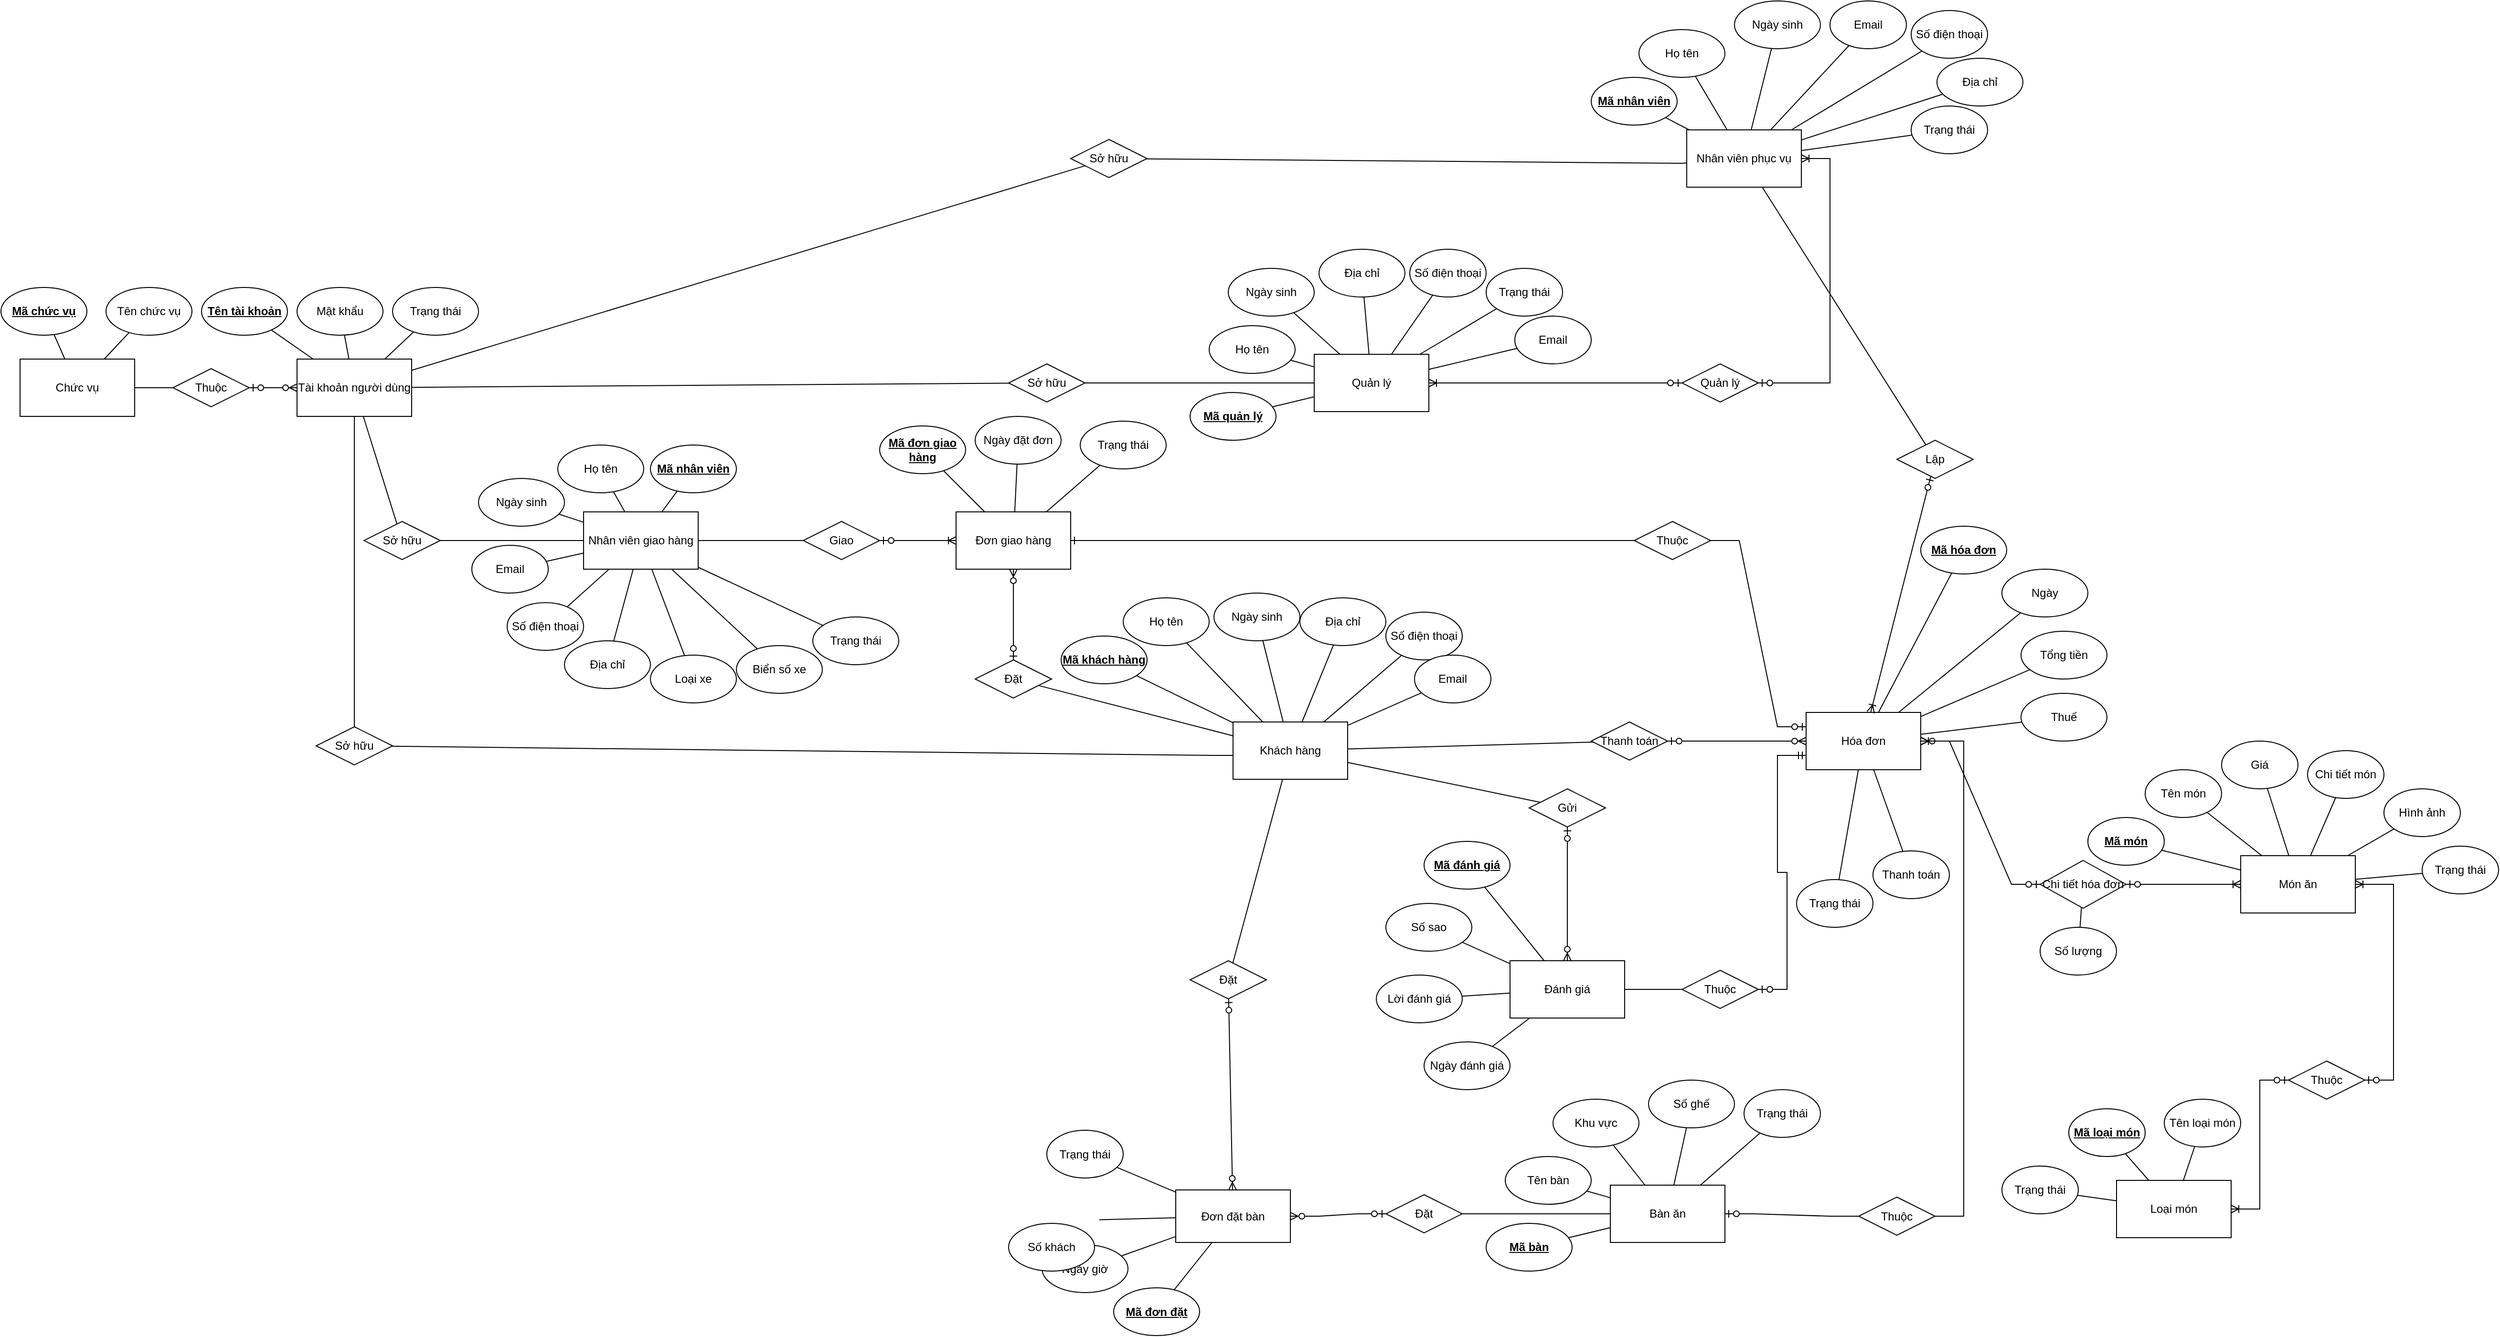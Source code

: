 <mxfile version="20.0.1" type="google"><diagram id="C5RBs43oDa-KdzZeNtuy" name="Page-1"><mxGraphModel grid="1" page="1" gridSize="10" guides="1" tooltips="1" connect="1" arrows="1" fold="1" pageScale="1" pageWidth="827" pageHeight="1169" math="0" shadow="0"><root><mxCell id="WIyWlLk6GJQsqaUBKTNV-0"/><mxCell id="WIyWlLk6GJQsqaUBKTNV-1" parent="WIyWlLk6GJQsqaUBKTNV-0"/><mxCell id="6pgdkNTc4UkC45yAzgtg-2" value="Quản lý" style="rounded=0;whiteSpace=wrap;html=1;" vertex="1" parent="WIyWlLk6GJQsqaUBKTNV-1"><mxGeometry x="-25" y="230" width="120" height="60" as="geometry"/></mxCell><mxCell id="1Km-9uLmSg9Wyg02d3dV-15" value="Email" style="ellipse;whiteSpace=wrap;html=1;" vertex="1" parent="WIyWlLk6GJQsqaUBKTNV-1"><mxGeometry x="185" y="190" width="80" height="50" as="geometry"/></mxCell><mxCell id="1Km-9uLmSg9Wyg02d3dV-16" value="Số điện thoại" style="ellipse;whiteSpace=wrap;html=1;" vertex="1" parent="WIyWlLk6GJQsqaUBKTNV-1"><mxGeometry x="75" y="120" width="80" height="50" as="geometry"/></mxCell><mxCell id="1Km-9uLmSg9Wyg02d3dV-17" value="Địa chỉ" style="ellipse;whiteSpace=wrap;html=1;" vertex="1" parent="WIyWlLk6GJQsqaUBKTNV-1"><mxGeometry x="-20" y="120" width="90" height="50" as="geometry"/></mxCell><mxCell id="1Km-9uLmSg9Wyg02d3dV-18" value="Ngày sinh" style="ellipse;whiteSpace=wrap;html=1;" vertex="1" parent="WIyWlLk6GJQsqaUBKTNV-1"><mxGeometry x="-115" y="140" width="90" height="50" as="geometry"/></mxCell><mxCell id="1Km-9uLmSg9Wyg02d3dV-19" value="Họ tên" style="ellipse;whiteSpace=wrap;html=1;" vertex="1" parent="WIyWlLk6GJQsqaUBKTNV-1"><mxGeometry x="-135" y="200" width="90" height="50" as="geometry"/></mxCell><mxCell id="1Km-9uLmSg9Wyg02d3dV-20" value="Mã quản lý" style="ellipse;whiteSpace=wrap;html=1;fontStyle=5" vertex="1" parent="WIyWlLk6GJQsqaUBKTNV-1"><mxGeometry x="-155" y="270" width="90" height="50" as="geometry"/></mxCell><mxCell id="dBp2D2aHKW2Uq3EtZeQf-0" value="" style="endArrow=none;html=1;rounded=0;" edge="1" parent="WIyWlLk6GJQsqaUBKTNV-1" source="1Km-9uLmSg9Wyg02d3dV-20" target="6pgdkNTc4UkC45yAzgtg-2"><mxGeometry width="50" height="50" relative="1" as="geometry"><mxPoint x="45" y="260" as="sourcePoint"/><mxPoint x="95" y="210" as="targetPoint"/></mxGeometry></mxCell><mxCell id="dBp2D2aHKW2Uq3EtZeQf-1" value="" style="endArrow=none;html=1;rounded=0;" edge="1" parent="WIyWlLk6GJQsqaUBKTNV-1" source="1Km-9uLmSg9Wyg02d3dV-19" target="6pgdkNTc4UkC45yAzgtg-2"><mxGeometry width="50" height="50" relative="1" as="geometry"><mxPoint x="-56.856" y="252.106" as="sourcePoint"/><mxPoint x="-15" y="259.655" as="targetPoint"/></mxGeometry></mxCell><mxCell id="dBp2D2aHKW2Uq3EtZeQf-2" value="" style="endArrow=none;html=1;rounded=0;" edge="1" parent="WIyWlLk6GJQsqaUBKTNV-1" source="1Km-9uLmSg9Wyg02d3dV-18" target="6pgdkNTc4UkC45yAzgtg-2"><mxGeometry width="50" height="50" relative="1" as="geometry"><mxPoint x="-46.856" y="262.106" as="sourcePoint"/><mxPoint x="-5" y="269.655" as="targetPoint"/></mxGeometry></mxCell><mxCell id="dBp2D2aHKW2Uq3EtZeQf-3" value="" style="endArrow=none;html=1;rounded=0;" edge="1" parent="WIyWlLk6GJQsqaUBKTNV-1" source="1Km-9uLmSg9Wyg02d3dV-17" target="6pgdkNTc4UkC45yAzgtg-2"><mxGeometry width="50" height="50" relative="1" as="geometry"><mxPoint x="-36.856" y="272.106" as="sourcePoint"/><mxPoint x="5" y="279.655" as="targetPoint"/></mxGeometry></mxCell><mxCell id="dBp2D2aHKW2Uq3EtZeQf-4" value="" style="endArrow=none;html=1;rounded=0;" edge="1" parent="WIyWlLk6GJQsqaUBKTNV-1" source="1Km-9uLmSg9Wyg02d3dV-16" target="6pgdkNTc4UkC45yAzgtg-2"><mxGeometry width="50" height="50" relative="1" as="geometry"><mxPoint x="-26.856" y="282.106" as="sourcePoint"/><mxPoint x="15" y="289.655" as="targetPoint"/></mxGeometry></mxCell><mxCell id="dBp2D2aHKW2Uq3EtZeQf-5" value="" style="endArrow=none;html=1;rounded=0;" edge="1" parent="WIyWlLk6GJQsqaUBKTNV-1" source="1Km-9uLmSg9Wyg02d3dV-15" target="6pgdkNTc4UkC45yAzgtg-2"><mxGeometry width="50" height="50" relative="1" as="geometry"><mxPoint x="-16.856" y="292.106" as="sourcePoint"/><mxPoint x="25" y="299.655" as="targetPoint"/></mxGeometry></mxCell><mxCell id="1Km-9uLmSg9Wyg02d3dV-43" value="Nhân viên phục vụ" style="rounded=0;whiteSpace=wrap;html=1;" vertex="1" parent="WIyWlLk6GJQsqaUBKTNV-1"><mxGeometry x="365" y="-5" width="120" height="60" as="geometry"/></mxCell><mxCell id="1Km-9uLmSg9Wyg02d3dV-44" value="Email" style="ellipse;whiteSpace=wrap;html=1;" vertex="1" parent="WIyWlLk6GJQsqaUBKTNV-1"><mxGeometry x="515" y="-140" width="80" height="50" as="geometry"/></mxCell><mxCell id="1Km-9uLmSg9Wyg02d3dV-45" value="Số điện thoại" style="ellipse;whiteSpace=wrap;html=1;" vertex="1" parent="WIyWlLk6GJQsqaUBKTNV-1"><mxGeometry x="600" y="-130" width="80" height="50" as="geometry"/></mxCell><mxCell id="1Km-9uLmSg9Wyg02d3dV-46" value="Địa chỉ" style="ellipse;whiteSpace=wrap;html=1;" vertex="1" parent="WIyWlLk6GJQsqaUBKTNV-1"><mxGeometry x="627" y="-80" width="90" height="50" as="geometry"/></mxCell><mxCell id="1Km-9uLmSg9Wyg02d3dV-47" value="Ngày sinh" style="ellipse;whiteSpace=wrap;html=1;" vertex="1" parent="WIyWlLk6GJQsqaUBKTNV-1"><mxGeometry x="415" y="-140" width="90" height="50" as="geometry"/></mxCell><mxCell id="1Km-9uLmSg9Wyg02d3dV-48" value="Họ tên" style="ellipse;whiteSpace=wrap;html=1;" vertex="1" parent="WIyWlLk6GJQsqaUBKTNV-1"><mxGeometry x="315" y="-110" width="90" height="50" as="geometry"/></mxCell><mxCell id="1Km-9uLmSg9Wyg02d3dV-49" value="Mã nhân viên" style="ellipse;whiteSpace=wrap;html=1;fontStyle=5" vertex="1" parent="WIyWlLk6GJQsqaUBKTNV-1"><mxGeometry x="265" y="-60" width="90" height="50" as="geometry"/></mxCell><mxCell id="1Km-9uLmSg9Wyg02d3dV-50" value="" style="endArrow=none;html=1;rounded=0;" edge="1" parent="WIyWlLk6GJQsqaUBKTNV-1" source="1Km-9uLmSg9Wyg02d3dV-49" target="1Km-9uLmSg9Wyg02d3dV-43"><mxGeometry width="50" height="50" relative="1" as="geometry"><mxPoint x="-5" y="270" as="sourcePoint"/><mxPoint x="45" y="220" as="targetPoint"/></mxGeometry></mxCell><mxCell id="1Km-9uLmSg9Wyg02d3dV-51" value="" style="endArrow=none;html=1;rounded=0;" edge="1" parent="WIyWlLk6GJQsqaUBKTNV-1" source="1Km-9uLmSg9Wyg02d3dV-48" target="1Km-9uLmSg9Wyg02d3dV-43"><mxGeometry width="50" height="50" relative="1" as="geometry"><mxPoint x="-106.856" y="262.106" as="sourcePoint"/><mxPoint x="-65" y="269.655" as="targetPoint"/></mxGeometry></mxCell><mxCell id="1Km-9uLmSg9Wyg02d3dV-52" value="" style="endArrow=none;html=1;rounded=0;" edge="1" parent="WIyWlLk6GJQsqaUBKTNV-1" source="1Km-9uLmSg9Wyg02d3dV-47" target="1Km-9uLmSg9Wyg02d3dV-43"><mxGeometry width="50" height="50" relative="1" as="geometry"><mxPoint x="-96.856" y="272.106" as="sourcePoint"/><mxPoint x="-55" y="279.655" as="targetPoint"/></mxGeometry></mxCell><mxCell id="1Km-9uLmSg9Wyg02d3dV-53" value="" style="endArrow=none;html=1;rounded=0;" edge="1" parent="WIyWlLk6GJQsqaUBKTNV-1" source="1Km-9uLmSg9Wyg02d3dV-46" target="1Km-9uLmSg9Wyg02d3dV-43"><mxGeometry width="50" height="50" relative="1" as="geometry"><mxPoint x="-86.856" y="282.106" as="sourcePoint"/><mxPoint x="-45" y="289.655" as="targetPoint"/></mxGeometry></mxCell><mxCell id="1Km-9uLmSg9Wyg02d3dV-54" value="" style="endArrow=none;html=1;rounded=0;" edge="1" parent="WIyWlLk6GJQsqaUBKTNV-1" source="1Km-9uLmSg9Wyg02d3dV-45" target="1Km-9uLmSg9Wyg02d3dV-43"><mxGeometry width="50" height="50" relative="1" as="geometry"><mxPoint x="-76.856" y="292.106" as="sourcePoint"/><mxPoint x="-35" y="299.655" as="targetPoint"/></mxGeometry></mxCell><mxCell id="1Km-9uLmSg9Wyg02d3dV-55" value="" style="endArrow=none;html=1;rounded=0;" edge="1" parent="WIyWlLk6GJQsqaUBKTNV-1" source="1Km-9uLmSg9Wyg02d3dV-44" target="1Km-9uLmSg9Wyg02d3dV-43"><mxGeometry width="50" height="50" relative="1" as="geometry"><mxPoint x="-66.856" y="302.106" as="sourcePoint"/><mxPoint x="-25" y="309.655" as="targetPoint"/></mxGeometry></mxCell><mxCell id="1Km-9uLmSg9Wyg02d3dV-56" value="Loại món" style="rounded=0;whiteSpace=wrap;html=1;" vertex="1" parent="WIyWlLk6GJQsqaUBKTNV-1"><mxGeometry x="815" y="1095" width="120" height="60" as="geometry"/></mxCell><mxCell id="dBp2D2aHKW2Uq3EtZeQf-7" value="Mã loại món" style="ellipse;whiteSpace=wrap;html=1;fontStyle=5" vertex="1" parent="WIyWlLk6GJQsqaUBKTNV-1"><mxGeometry x="765" y="1020" width="80" height="50" as="geometry"/></mxCell><mxCell id="1Km-9uLmSg9Wyg02d3dV-58" value="Tên loại món" style="ellipse;whiteSpace=wrap;html=1;" vertex="1" parent="WIyWlLk6GJQsqaUBKTNV-1"><mxGeometry x="865" y="1010" width="80" height="50" as="geometry"/></mxCell><mxCell id="1Km-9uLmSg9Wyg02d3dV-59" value="" style="endArrow=none;html=1;rounded=0;" edge="1" parent="WIyWlLk6GJQsqaUBKTNV-1" source="1Km-9uLmSg9Wyg02d3dV-56" target="dBp2D2aHKW2Uq3EtZeQf-7"><mxGeometry width="50" height="50" relative="1" as="geometry"><mxPoint x="1015" y="855" as="sourcePoint"/><mxPoint x="1065" y="805" as="targetPoint"/></mxGeometry></mxCell><mxCell id="1Km-9uLmSg9Wyg02d3dV-60" value="" style="endArrow=none;html=1;rounded=0;" edge="1" parent="WIyWlLk6GJQsqaUBKTNV-1" source="1Km-9uLmSg9Wyg02d3dV-56" target="1Km-9uLmSg9Wyg02d3dV-58"><mxGeometry width="50" height="50" relative="1" as="geometry"><mxPoint x="1085" y="855" as="sourcePoint"/><mxPoint x="1135" y="805" as="targetPoint"/></mxGeometry></mxCell><mxCell id="1Km-9uLmSg9Wyg02d3dV-61" value="Món ăn" style="rounded=0;whiteSpace=wrap;html=1;" vertex="1" parent="WIyWlLk6GJQsqaUBKTNV-1"><mxGeometry x="945" y="755" width="120" height="60" as="geometry"/></mxCell><mxCell id="dBp2D2aHKW2Uq3EtZeQf-8" value="Quản lý" style="rhombus;whiteSpace=wrap;html=1;" vertex="1" parent="WIyWlLk6GJQsqaUBKTNV-1"><mxGeometry x="360" y="240" width="80" height="40" as="geometry"/></mxCell><mxCell id="1Km-9uLmSg9Wyg02d3dV-62" value="Mã món" style="ellipse;whiteSpace=wrap;html=1;fontStyle=5" vertex="1" parent="WIyWlLk6GJQsqaUBKTNV-1"><mxGeometry x="785" y="715" width="80" height="50" as="geometry"/></mxCell><mxCell id="1Km-9uLmSg9Wyg02d3dV-63" value="Tên món" style="ellipse;whiteSpace=wrap;html=1;" vertex="1" parent="WIyWlLk6GJQsqaUBKTNV-1"><mxGeometry x="845" y="665" width="80" height="50" as="geometry"/></mxCell><mxCell id="1Km-9uLmSg9Wyg02d3dV-65" value="Giá" style="ellipse;whiteSpace=wrap;html=1;" vertex="1" parent="WIyWlLk6GJQsqaUBKTNV-1"><mxGeometry x="925" y="635" width="80" height="50" as="geometry"/></mxCell><mxCell id="1Km-9uLmSg9Wyg02d3dV-66" value="Chi tiết món&lt;span style=&quot;color: rgba(0, 0, 0, 0); font-family: monospace; font-size: 0px; text-align: start;&quot;&gt;%3CmxGraphModel%3E%3Croot%3E%3CmxCell%20id%3D%220%22%2F%3E%3CmxCell%20id%3D%221%22%20parent%3D%220%22%2F%3E%3CmxCell%20id%3D%222%22%20value%3D%22Gi%C3%A1%22%20style%3D%22ellipse%3BwhiteSpace%3Dwrap%3Bhtml%3D1%3B%22%20vertex%3D%221%22%20parent%3D%221%22%3E%3CmxGeometry%20x%3D%22510%22%20y%3D%22440%22%20width%3D%2280%22%20height%3D%2250%22%20as%3D%22geometry%22%2F%3E%3C%2FmxCell%3E%3C%2Froot%3E%3C%2FmxGraphModel%3E&lt;/span&gt;" style="ellipse;whiteSpace=wrap;html=1;" vertex="1" parent="WIyWlLk6GJQsqaUBKTNV-1"><mxGeometry x="1015" y="645" width="80" height="50" as="geometry"/></mxCell><mxCell id="1Km-9uLmSg9Wyg02d3dV-67" value="Hình ảnh" style="ellipse;whiteSpace=wrap;html=1;" vertex="1" parent="WIyWlLk6GJQsqaUBKTNV-1"><mxGeometry x="1095" y="685" width="80" height="50" as="geometry"/></mxCell><mxCell id="1Km-9uLmSg9Wyg02d3dV-68" value="" style="endArrow=none;html=1;rounded=0;" edge="1" parent="WIyWlLk6GJQsqaUBKTNV-1" source="1Km-9uLmSg9Wyg02d3dV-62" target="1Km-9uLmSg9Wyg02d3dV-61"><mxGeometry width="50" height="50" relative="1" as="geometry"><mxPoint x="875" y="715" as="sourcePoint"/><mxPoint x="925" y="665" as="targetPoint"/></mxGeometry></mxCell><mxCell id="1Km-9uLmSg9Wyg02d3dV-69" value="" style="endArrow=none;html=1;rounded=0;" edge="1" parent="WIyWlLk6GJQsqaUBKTNV-1" source="1Km-9uLmSg9Wyg02d3dV-63" target="1Km-9uLmSg9Wyg02d3dV-61"><mxGeometry width="50" height="50" relative="1" as="geometry"><mxPoint x="875" y="715" as="sourcePoint"/><mxPoint x="925" y="665" as="targetPoint"/></mxGeometry></mxCell><mxCell id="1Km-9uLmSg9Wyg02d3dV-70" value="" style="endArrow=none;html=1;rounded=0;" edge="1" parent="WIyWlLk6GJQsqaUBKTNV-1" source="1Km-9uLmSg9Wyg02d3dV-61" target="1Km-9uLmSg9Wyg02d3dV-65"><mxGeometry width="50" height="50" relative="1" as="geometry"><mxPoint x="875" y="715" as="sourcePoint"/><mxPoint x="925" y="665" as="targetPoint"/></mxGeometry></mxCell><mxCell id="1Km-9uLmSg9Wyg02d3dV-71" value="" style="endArrow=none;html=1;rounded=0;" edge="1" parent="WIyWlLk6GJQsqaUBKTNV-1" source="1Km-9uLmSg9Wyg02d3dV-61" target="1Km-9uLmSg9Wyg02d3dV-66"><mxGeometry width="50" height="50" relative="1" as="geometry"><mxPoint x="875" y="715" as="sourcePoint"/><mxPoint x="925" y="665" as="targetPoint"/></mxGeometry></mxCell><mxCell id="1Km-9uLmSg9Wyg02d3dV-72" value="" style="endArrow=none;html=1;rounded=0;" edge="1" parent="WIyWlLk6GJQsqaUBKTNV-1" source="1Km-9uLmSg9Wyg02d3dV-61" target="1Km-9uLmSg9Wyg02d3dV-67"><mxGeometry width="50" height="50" relative="1" as="geometry"><mxPoint x="875" y="715" as="sourcePoint"/><mxPoint x="925" y="665" as="targetPoint"/></mxGeometry></mxCell><mxCell id="dBp2D2aHKW2Uq3EtZeQf-13" value="" style="edgeStyle=entityRelationEdgeStyle;fontSize=12;html=1;endArrow=ERoneToMany;startArrow=ERzeroToOne;rounded=0;" edge="1" parent="WIyWlLk6GJQsqaUBKTNV-1" source="dBp2D2aHKW2Uq3EtZeQf-8" target="6pgdkNTc4UkC45yAzgtg-2"><mxGeometry width="100" height="100" relative="1" as="geometry"><mxPoint x="235" y="260" as="sourcePoint"/><mxPoint x="135" y="350" as="targetPoint"/></mxGeometry></mxCell><mxCell id="dBp2D2aHKW2Uq3EtZeQf-14" value="" style="edgeStyle=entityRelationEdgeStyle;fontSize=12;html=1;endArrow=ERoneToMany;startArrow=ERzeroToOne;rounded=0;" edge="1" parent="WIyWlLk6GJQsqaUBKTNV-1" source="dBp2D2aHKW2Uq3EtZeQf-8" target="1Km-9uLmSg9Wyg02d3dV-43"><mxGeometry width="100" height="100" relative="1" as="geometry"><mxPoint x="370" y="270" as="sourcePoint"/><mxPoint x="230" y="270" as="targetPoint"/></mxGeometry></mxCell><mxCell id="dBp2D2aHKW2Uq3EtZeQf-15" value="Thuộc" style="shape=rhombus;perimeter=rhombusPerimeter;whiteSpace=wrap;html=1;align=center;" vertex="1" parent="WIyWlLk6GJQsqaUBKTNV-1"><mxGeometry x="995" y="970" width="80" height="40" as="geometry"/></mxCell><mxCell id="1Km-9uLmSg9Wyg02d3dV-78" value="Khách hàng" style="rounded=0;whiteSpace=wrap;html=1;" vertex="1" parent="WIyWlLk6GJQsqaUBKTNV-1"><mxGeometry x="-110" y="615" width="120" height="60" as="geometry"/></mxCell><mxCell id="1Km-9uLmSg9Wyg02d3dV-79" value="Mã khách hàng" style="ellipse;whiteSpace=wrap;html=1;fontStyle=5" vertex="1" parent="WIyWlLk6GJQsqaUBKTNV-1"><mxGeometry x="-290" y="525" width="90" height="50" as="geometry"/></mxCell><mxCell id="1Km-9uLmSg9Wyg02d3dV-80" value="" style="endArrow=none;html=1;rounded=0;" edge="1" parent="WIyWlLk6GJQsqaUBKTNV-1" source="1Km-9uLmSg9Wyg02d3dV-79" target="1Km-9uLmSg9Wyg02d3dV-78"><mxGeometry width="50" height="50" relative="1" as="geometry"><mxPoint x="-40" y="645" as="sourcePoint"/><mxPoint x="10" y="595" as="targetPoint"/></mxGeometry></mxCell><mxCell id="1Km-9uLmSg9Wyg02d3dV-81" value="Họ tên" style="ellipse;whiteSpace=wrap;html=1;" vertex="1" parent="WIyWlLk6GJQsqaUBKTNV-1"><mxGeometry x="-225" y="485" width="90" height="50" as="geometry"/></mxCell><mxCell id="1Km-9uLmSg9Wyg02d3dV-82" value="" style="endArrow=none;html=1;rounded=0;" edge="1" parent="WIyWlLk6GJQsqaUBKTNV-1" source="1Km-9uLmSg9Wyg02d3dV-81" target="1Km-9uLmSg9Wyg02d3dV-78"><mxGeometry width="50" height="50" relative="1" as="geometry"><mxPoint x="-141.856" y="637.106" as="sourcePoint"/><mxPoint x="-100" y="644.655" as="targetPoint"/></mxGeometry></mxCell><mxCell id="1Km-9uLmSg9Wyg02d3dV-83" value="" style="endArrow=none;html=1;rounded=0;" edge="1" parent="WIyWlLk6GJQsqaUBKTNV-1" source="1Km-9uLmSg9Wyg02d3dV-84" target="1Km-9uLmSg9Wyg02d3dV-78"><mxGeometry width="50" height="50" relative="1" as="geometry"><mxPoint x="-131.856" y="647.106" as="sourcePoint"/><mxPoint x="-90" y="654.655" as="targetPoint"/></mxGeometry></mxCell><mxCell id="1Km-9uLmSg9Wyg02d3dV-84" value="Ngày sinh" style="ellipse;whiteSpace=wrap;html=1;" vertex="1" parent="WIyWlLk6GJQsqaUBKTNV-1"><mxGeometry x="-130" y="480" width="90" height="50" as="geometry"/></mxCell><mxCell id="1Km-9uLmSg9Wyg02d3dV-85" value="Địa chỉ" style="ellipse;whiteSpace=wrap;html=1;" vertex="1" parent="WIyWlLk6GJQsqaUBKTNV-1"><mxGeometry x="-40" y="485" width="90" height="50" as="geometry"/></mxCell><mxCell id="1Km-9uLmSg9Wyg02d3dV-86" value="" style="endArrow=none;html=1;rounded=0;" edge="1" parent="WIyWlLk6GJQsqaUBKTNV-1" source="1Km-9uLmSg9Wyg02d3dV-85" target="1Km-9uLmSg9Wyg02d3dV-78"><mxGeometry width="50" height="50" relative="1" as="geometry"><mxPoint x="-121.856" y="657.106" as="sourcePoint"/><mxPoint x="-80" y="664.655" as="targetPoint"/></mxGeometry></mxCell><mxCell id="1Km-9uLmSg9Wyg02d3dV-87" value="Số điện thoại" style="ellipse;whiteSpace=wrap;html=1;" vertex="1" parent="WIyWlLk6GJQsqaUBKTNV-1"><mxGeometry x="50" y="500" width="80" height="50" as="geometry"/></mxCell><mxCell id="1Km-9uLmSg9Wyg02d3dV-88" value="" style="endArrow=none;html=1;rounded=0;" edge="1" parent="WIyWlLk6GJQsqaUBKTNV-1" source="1Km-9uLmSg9Wyg02d3dV-87" target="1Km-9uLmSg9Wyg02d3dV-78"><mxGeometry width="50" height="50" relative="1" as="geometry"><mxPoint x="-111.856" y="667.106" as="sourcePoint"/><mxPoint x="-70" y="674.655" as="targetPoint"/></mxGeometry></mxCell><mxCell id="1Km-9uLmSg9Wyg02d3dV-89" value="Email" style="ellipse;whiteSpace=wrap;html=1;" vertex="1" parent="WIyWlLk6GJQsqaUBKTNV-1"><mxGeometry x="80" y="545" width="80" height="50" as="geometry"/></mxCell><mxCell id="1Km-9uLmSg9Wyg02d3dV-90" value="" style="endArrow=none;html=1;rounded=0;" edge="1" parent="WIyWlLk6GJQsqaUBKTNV-1" source="1Km-9uLmSg9Wyg02d3dV-89" target="1Km-9uLmSg9Wyg02d3dV-78"><mxGeometry width="50" height="50" relative="1" as="geometry"><mxPoint x="-101.856" y="677.106" as="sourcePoint"/><mxPoint x="-60" y="684.655" as="targetPoint"/></mxGeometry></mxCell><mxCell id="1Km-9uLmSg9Wyg02d3dV-93" value="Hóa đơn" style="rounded=0;whiteSpace=wrap;html=1;" vertex="1" parent="WIyWlLk6GJQsqaUBKTNV-1"><mxGeometry x="490" y="605" width="120" height="60" as="geometry"/></mxCell><mxCell id="1Km-9uLmSg9Wyg02d3dV-94" value="Mã hóa đơn" style="ellipse;whiteSpace=wrap;html=1;fontStyle=5" vertex="1" parent="WIyWlLk6GJQsqaUBKTNV-1"><mxGeometry x="610" y="410" width="90" height="50" as="geometry"/></mxCell><mxCell id="1Km-9uLmSg9Wyg02d3dV-95" value="" style="endArrow=none;html=1;rounded=0;" edge="1" parent="WIyWlLk6GJQsqaUBKTNV-1" source="1Km-9uLmSg9Wyg02d3dV-94" target="1Km-9uLmSg9Wyg02d3dV-93"><mxGeometry width="50" height="50" relative="1" as="geometry"><mxPoint x="560" y="645" as="sourcePoint"/><mxPoint x="610" y="595" as="targetPoint"/></mxGeometry></mxCell><mxCell id="1Km-9uLmSg9Wyg02d3dV-96" value="Ngày" style="ellipse;whiteSpace=wrap;html=1;" vertex="1" parent="WIyWlLk6GJQsqaUBKTNV-1"><mxGeometry x="695" y="455" width="90" height="50" as="geometry"/></mxCell><mxCell id="1Km-9uLmSg9Wyg02d3dV-97" value="" style="endArrow=none;html=1;rounded=0;" edge="1" parent="WIyWlLk6GJQsqaUBKTNV-1" source="1Km-9uLmSg9Wyg02d3dV-96" target="1Km-9uLmSg9Wyg02d3dV-93"><mxGeometry width="50" height="50" relative="1" as="geometry"><mxPoint x="458.144" y="637.106" as="sourcePoint"/><mxPoint x="500" y="644.655" as="targetPoint"/></mxGeometry></mxCell><mxCell id="1Km-9uLmSg9Wyg02d3dV-98" value="" style="endArrow=none;html=1;rounded=0;" edge="1" parent="WIyWlLk6GJQsqaUBKTNV-1" source="1Km-9uLmSg9Wyg02d3dV-99" target="1Km-9uLmSg9Wyg02d3dV-93"><mxGeometry width="50" height="50" relative="1" as="geometry"><mxPoint x="468.144" y="647.106" as="sourcePoint"/><mxPoint x="510" y="654.655" as="targetPoint"/></mxGeometry></mxCell><mxCell id="1Km-9uLmSg9Wyg02d3dV-99" value="Tổng tiền" style="ellipse;whiteSpace=wrap;html=1;" vertex="1" parent="WIyWlLk6GJQsqaUBKTNV-1"><mxGeometry x="715" y="520" width="90" height="50" as="geometry"/></mxCell><mxCell id="1Km-9uLmSg9Wyg02d3dV-100" value="Thuế" style="ellipse;whiteSpace=wrap;html=1;" vertex="1" parent="WIyWlLk6GJQsqaUBKTNV-1"><mxGeometry x="715" y="585" width="90" height="50" as="geometry"/></mxCell><mxCell id="1Km-9uLmSg9Wyg02d3dV-101" value="" style="endArrow=none;html=1;rounded=0;" edge="1" parent="WIyWlLk6GJQsqaUBKTNV-1" source="1Km-9uLmSg9Wyg02d3dV-100" target="1Km-9uLmSg9Wyg02d3dV-93"><mxGeometry width="50" height="50" relative="1" as="geometry"><mxPoint x="478.144" y="657.106" as="sourcePoint"/><mxPoint x="520" y="664.655" as="targetPoint"/></mxGeometry></mxCell><mxCell id="1Km-9uLmSg9Wyg02d3dV-102" value="Thanh toán" style="ellipse;whiteSpace=wrap;html=1;" vertex="1" parent="WIyWlLk6GJQsqaUBKTNV-1"><mxGeometry x="560" y="750" width="80" height="50" as="geometry"/></mxCell><mxCell id="1Km-9uLmSg9Wyg02d3dV-103" value="" style="endArrow=none;html=1;rounded=0;" edge="1" parent="WIyWlLk6GJQsqaUBKTNV-1" source="1Km-9uLmSg9Wyg02d3dV-102" target="1Km-9uLmSg9Wyg02d3dV-93"><mxGeometry width="50" height="50" relative="1" as="geometry"><mxPoint x="488.144" y="667.106" as="sourcePoint"/><mxPoint x="530" y="674.655" as="targetPoint"/></mxGeometry></mxCell><mxCell id="1Km-9uLmSg9Wyg02d3dV-107" value="Đánh giá" style="rounded=0;whiteSpace=wrap;html=1;" vertex="1" parent="WIyWlLk6GJQsqaUBKTNV-1"><mxGeometry x="180" y="865" width="120" height="60" as="geometry"/></mxCell><mxCell id="1Km-9uLmSg9Wyg02d3dV-108" value="Mã đánh giá" style="ellipse;whiteSpace=wrap;html=1;fontStyle=5" vertex="1" parent="WIyWlLk6GJQsqaUBKTNV-1"><mxGeometry x="90" y="740" width="90" height="50" as="geometry"/></mxCell><mxCell id="1Km-9uLmSg9Wyg02d3dV-109" value="" style="endArrow=none;html=1;rounded=0;" edge="1" parent="WIyWlLk6GJQsqaUBKTNV-1" source="1Km-9uLmSg9Wyg02d3dV-108" target="1Km-9uLmSg9Wyg02d3dV-107"><mxGeometry width="50" height="50" relative="1" as="geometry"><mxPoint x="250" y="895" as="sourcePoint"/><mxPoint x="300" y="845" as="targetPoint"/></mxGeometry></mxCell><mxCell id="1Km-9uLmSg9Wyg02d3dV-110" value="Số sao" style="ellipse;whiteSpace=wrap;html=1;" vertex="1" parent="WIyWlLk6GJQsqaUBKTNV-1"><mxGeometry x="50" y="805" width="90" height="50" as="geometry"/></mxCell><mxCell id="1Km-9uLmSg9Wyg02d3dV-111" value="" style="endArrow=none;html=1;rounded=0;" edge="1" parent="WIyWlLk6GJQsqaUBKTNV-1" source="1Km-9uLmSg9Wyg02d3dV-110" target="1Km-9uLmSg9Wyg02d3dV-107"><mxGeometry width="50" height="50" relative="1" as="geometry"><mxPoint x="148.144" y="887.106" as="sourcePoint"/><mxPoint x="190" y="894.655" as="targetPoint"/></mxGeometry></mxCell><mxCell id="1Km-9uLmSg9Wyg02d3dV-112" value="" style="endArrow=none;html=1;rounded=0;" edge="1" parent="WIyWlLk6GJQsqaUBKTNV-1" source="1Km-9uLmSg9Wyg02d3dV-113" target="1Km-9uLmSg9Wyg02d3dV-107"><mxGeometry width="50" height="50" relative="1" as="geometry"><mxPoint x="158.144" y="897.106" as="sourcePoint"/><mxPoint x="200" y="904.655" as="targetPoint"/></mxGeometry></mxCell><mxCell id="1Km-9uLmSg9Wyg02d3dV-113" value="Lời đánh giá" style="ellipse;whiteSpace=wrap;html=1;" vertex="1" parent="WIyWlLk6GJQsqaUBKTNV-1"><mxGeometry x="40" y="880" width="90" height="50" as="geometry"/></mxCell><mxCell id="1Km-9uLmSg9Wyg02d3dV-114" value="Ngày đánh giá" style="ellipse;whiteSpace=wrap;html=1;" vertex="1" parent="WIyWlLk6GJQsqaUBKTNV-1"><mxGeometry x="90" y="950" width="90" height="50" as="geometry"/></mxCell><mxCell id="1Km-9uLmSg9Wyg02d3dV-115" value="" style="endArrow=none;html=1;rounded=0;" edge="1" parent="WIyWlLk6GJQsqaUBKTNV-1" source="1Km-9uLmSg9Wyg02d3dV-114" target="1Km-9uLmSg9Wyg02d3dV-107"><mxGeometry width="50" height="50" relative="1" as="geometry"><mxPoint x="168.144" y="907.106" as="sourcePoint"/><mxPoint x="210" y="914.655" as="targetPoint"/></mxGeometry></mxCell><mxCell id="1Km-9uLmSg9Wyg02d3dV-121" value="Đơn giao hàng" style="rounded=0;whiteSpace=wrap;html=1;" vertex="1" parent="WIyWlLk6GJQsqaUBKTNV-1"><mxGeometry x="-400" y="395" width="120" height="60" as="geometry"/></mxCell><mxCell id="1Km-9uLmSg9Wyg02d3dV-122" value="Mã đơn giao hàng" style="ellipse;whiteSpace=wrap;html=1;fontStyle=5" vertex="1" parent="WIyWlLk6GJQsqaUBKTNV-1"><mxGeometry x="-480" y="305" width="90" height="50" as="geometry"/></mxCell><mxCell id="1Km-9uLmSg9Wyg02d3dV-123" value="" style="endArrow=none;html=1;rounded=0;" edge="1" parent="WIyWlLk6GJQsqaUBKTNV-1" source="1Km-9uLmSg9Wyg02d3dV-122" target="1Km-9uLmSg9Wyg02d3dV-121"><mxGeometry width="50" height="50" relative="1" as="geometry"><mxPoint x="-330" y="425" as="sourcePoint"/><mxPoint x="-280" y="375" as="targetPoint"/></mxGeometry></mxCell><mxCell id="1Km-9uLmSg9Wyg02d3dV-124" value="Ngày đặt đơn" style="ellipse;whiteSpace=wrap;html=1;" vertex="1" parent="WIyWlLk6GJQsqaUBKTNV-1"><mxGeometry x="-380" y="295" width="90" height="50" as="geometry"/></mxCell><mxCell id="1Km-9uLmSg9Wyg02d3dV-125" value="" style="endArrow=none;html=1;rounded=0;" edge="1" parent="WIyWlLk6GJQsqaUBKTNV-1" source="1Km-9uLmSg9Wyg02d3dV-124" target="1Km-9uLmSg9Wyg02d3dV-121"><mxGeometry width="50" height="50" relative="1" as="geometry"><mxPoint x="-431.856" y="417.106" as="sourcePoint"/><mxPoint x="-390" y="424.655" as="targetPoint"/></mxGeometry></mxCell><mxCell id="1Km-9uLmSg9Wyg02d3dV-126" value="" style="endArrow=none;html=1;rounded=0;" edge="1" parent="WIyWlLk6GJQsqaUBKTNV-1" source="1Km-9uLmSg9Wyg02d3dV-127" target="1Km-9uLmSg9Wyg02d3dV-121"><mxGeometry width="50" height="50" relative="1" as="geometry"><mxPoint x="-421.856" y="427.106" as="sourcePoint"/><mxPoint x="-380" y="434.655" as="targetPoint"/></mxGeometry></mxCell><mxCell id="1Km-9uLmSg9Wyg02d3dV-127" value="Trạng thái" style="ellipse;whiteSpace=wrap;html=1;" vertex="1" parent="WIyWlLk6GJQsqaUBKTNV-1"><mxGeometry x="-270" y="300" width="90" height="50" as="geometry"/></mxCell><mxCell id="1Km-9uLmSg9Wyg02d3dV-134" value="Nhân viên giao hàng" style="rounded=0;whiteSpace=wrap;html=1;" vertex="1" parent="WIyWlLk6GJQsqaUBKTNV-1"><mxGeometry x="-790" y="395" width="120" height="60" as="geometry"/></mxCell><mxCell id="1Km-9uLmSg9Wyg02d3dV-135" value="Email" style="ellipse;whiteSpace=wrap;html=1;" vertex="1" parent="WIyWlLk6GJQsqaUBKTNV-1"><mxGeometry x="-907" y="430" width="80" height="50" as="geometry"/></mxCell><mxCell id="1Km-9uLmSg9Wyg02d3dV-136" value="Số điện thoại" style="ellipse;whiteSpace=wrap;html=1;" vertex="1" parent="WIyWlLk6GJQsqaUBKTNV-1"><mxGeometry x="-870" y="490" width="80" height="50" as="geometry"/></mxCell><mxCell id="1Km-9uLmSg9Wyg02d3dV-137" value="Địa chỉ" style="ellipse;whiteSpace=wrap;html=1;" vertex="1" parent="WIyWlLk6GJQsqaUBKTNV-1"><mxGeometry x="-810" y="530" width="90" height="50" as="geometry"/></mxCell><mxCell id="1Km-9uLmSg9Wyg02d3dV-138" value="Ngày sinh" style="ellipse;whiteSpace=wrap;html=1;" vertex="1" parent="WIyWlLk6GJQsqaUBKTNV-1"><mxGeometry x="-900" y="360" width="90" height="50" as="geometry"/></mxCell><mxCell id="1Km-9uLmSg9Wyg02d3dV-139" value="Họ tên" style="ellipse;whiteSpace=wrap;html=1;" vertex="1" parent="WIyWlLk6GJQsqaUBKTNV-1"><mxGeometry x="-817" y="325" width="90" height="50" as="geometry"/></mxCell><mxCell id="1Km-9uLmSg9Wyg02d3dV-140" value="Mã nhân viên" style="ellipse;whiteSpace=wrap;html=1;fontStyle=5" vertex="1" parent="WIyWlLk6GJQsqaUBKTNV-1"><mxGeometry x="-720" y="325" width="90" height="50" as="geometry"/></mxCell><mxCell id="1Km-9uLmSg9Wyg02d3dV-141" value="" style="endArrow=none;html=1;rounded=0;" edge="1" parent="WIyWlLk6GJQsqaUBKTNV-1" source="1Km-9uLmSg9Wyg02d3dV-140" target="1Km-9uLmSg9Wyg02d3dV-134"><mxGeometry width="50" height="50" relative="1" as="geometry"><mxPoint x="-1170" y="695" as="sourcePoint"/><mxPoint x="-1120" y="645" as="targetPoint"/></mxGeometry></mxCell><mxCell id="1Km-9uLmSg9Wyg02d3dV-142" value="" style="endArrow=none;html=1;rounded=0;" edge="1" parent="WIyWlLk6GJQsqaUBKTNV-1" source="1Km-9uLmSg9Wyg02d3dV-139" target="1Km-9uLmSg9Wyg02d3dV-134"><mxGeometry width="50" height="50" relative="1" as="geometry"><mxPoint x="-1271.856" y="687.106" as="sourcePoint"/><mxPoint x="-1230" y="694.655" as="targetPoint"/></mxGeometry></mxCell><mxCell id="1Km-9uLmSg9Wyg02d3dV-143" value="" style="endArrow=none;html=1;rounded=0;" edge="1" parent="WIyWlLk6GJQsqaUBKTNV-1" source="1Km-9uLmSg9Wyg02d3dV-138" target="1Km-9uLmSg9Wyg02d3dV-134"><mxGeometry width="50" height="50" relative="1" as="geometry"><mxPoint x="-1261.856" y="697.106" as="sourcePoint"/><mxPoint x="-1220" y="704.655" as="targetPoint"/></mxGeometry></mxCell><mxCell id="1Km-9uLmSg9Wyg02d3dV-144" value="" style="endArrow=none;html=1;rounded=0;" edge="1" parent="WIyWlLk6GJQsqaUBKTNV-1" source="1Km-9uLmSg9Wyg02d3dV-137" target="1Km-9uLmSg9Wyg02d3dV-134"><mxGeometry width="50" height="50" relative="1" as="geometry"><mxPoint x="-1251.856" y="707.106" as="sourcePoint"/><mxPoint x="-1210" y="714.655" as="targetPoint"/></mxGeometry></mxCell><mxCell id="1Km-9uLmSg9Wyg02d3dV-145" value="" style="endArrow=none;html=1;rounded=0;" edge="1" parent="WIyWlLk6GJQsqaUBKTNV-1" source="1Km-9uLmSg9Wyg02d3dV-136" target="1Km-9uLmSg9Wyg02d3dV-134"><mxGeometry width="50" height="50" relative="1" as="geometry"><mxPoint x="-1241.856" y="717.106" as="sourcePoint"/><mxPoint x="-1200" y="724.655" as="targetPoint"/></mxGeometry></mxCell><mxCell id="1Km-9uLmSg9Wyg02d3dV-146" value="" style="endArrow=none;html=1;rounded=0;" edge="1" parent="WIyWlLk6GJQsqaUBKTNV-1" source="1Km-9uLmSg9Wyg02d3dV-135" target="1Km-9uLmSg9Wyg02d3dV-134"><mxGeometry width="50" height="50" relative="1" as="geometry"><mxPoint x="-1231.856" y="727.106" as="sourcePoint"/><mxPoint x="-1190" y="734.655" as="targetPoint"/></mxGeometry></mxCell><mxCell id="1Km-9uLmSg9Wyg02d3dV-147" value="" style="edgeStyle=entityRelationEdgeStyle;fontSize=12;html=1;endArrow=ERoneToMany;startArrow=ERzeroToOne;rounded=0;" edge="1" parent="WIyWlLk6GJQsqaUBKTNV-1" source="dBp2D2aHKW2Uq3EtZeQf-15" target="1Km-9uLmSg9Wyg02d3dV-56"><mxGeometry width="100" height="100" relative="1" as="geometry"><mxPoint x="1095" y="935" as="sourcePoint"/><mxPoint x="955" y="935" as="targetPoint"/></mxGeometry></mxCell><mxCell id="1Km-9uLmSg9Wyg02d3dV-148" value="" style="edgeStyle=entityRelationEdgeStyle;fontSize=12;html=1;endArrow=ERoneToMany;startArrow=ERzeroToOne;rounded=0;" edge="1" parent="WIyWlLk6GJQsqaUBKTNV-1" source="dBp2D2aHKW2Uq3EtZeQf-15" target="1Km-9uLmSg9Wyg02d3dV-61"><mxGeometry width="100" height="100" relative="1" as="geometry"><mxPoint x="1055" y="914" as="sourcePoint"/><mxPoint x="1175" y="914" as="targetPoint"/></mxGeometry></mxCell><mxCell id="1Km-9uLmSg9Wyg02d3dV-149" value="Lập" style="shape=rhombus;perimeter=rhombusPerimeter;whiteSpace=wrap;html=1;align=center;" vertex="1" parent="WIyWlLk6GJQsqaUBKTNV-1"><mxGeometry x="585" y="320" width="80" height="40" as="geometry"/></mxCell><mxCell id="1Km-9uLmSg9Wyg02d3dV-150" value="" style="fontSize=12;html=1;endArrow=ERoneToMany;startArrow=ERzeroToOne;rounded=0;" edge="1" parent="WIyWlLk6GJQsqaUBKTNV-1" source="1Km-9uLmSg9Wyg02d3dV-149" target="1Km-9uLmSg9Wyg02d3dV-93"><mxGeometry width="100" height="100" relative="1" as="geometry"><mxPoint x="504" y="680" as="sourcePoint"/><mxPoint x="530" y="595" as="targetPoint"/></mxGeometry></mxCell><mxCell id="1Km-9uLmSg9Wyg02d3dV-152" value="Thanh toán" style="shape=rhombus;perimeter=rhombusPerimeter;whiteSpace=wrap;html=1;align=center;" vertex="1" parent="WIyWlLk6GJQsqaUBKTNV-1"><mxGeometry x="265" y="615" width="80" height="40" as="geometry"/></mxCell><mxCell id="1Km-9uLmSg9Wyg02d3dV-155" value="" style="edgeStyle=entityRelationEdgeStyle;fontSize=12;html=1;endArrow=ERzeroToMany;startArrow=ERzeroToOne;rounded=0;" edge="1" parent="WIyWlLk6GJQsqaUBKTNV-1" source="1Km-9uLmSg9Wyg02d3dV-152" target="1Km-9uLmSg9Wyg02d3dV-93"><mxGeometry width="100" height="100" relative="1" as="geometry"><mxPoint x="165" y="795" as="sourcePoint"/><mxPoint x="265" y="695" as="targetPoint"/></mxGeometry></mxCell><mxCell id="1Km-9uLmSg9Wyg02d3dV-157" value="Gửi" style="shape=rhombus;perimeter=rhombusPerimeter;whiteSpace=wrap;html=1;align=center;" vertex="1" parent="WIyWlLk6GJQsqaUBKTNV-1"><mxGeometry x="200" y="685" width="80" height="40" as="geometry"/></mxCell><mxCell id="1Km-9uLmSg9Wyg02d3dV-158" value="" style="fontSize=12;html=1;endArrow=ERzeroToMany;startArrow=ERzeroToOne;rounded=0;" edge="1" parent="WIyWlLk6GJQsqaUBKTNV-1" source="1Km-9uLmSg9Wyg02d3dV-157" target="1Km-9uLmSg9Wyg02d3dV-107"><mxGeometry width="100" height="100" relative="1" as="geometry"><mxPoint x="-15" y="770" as="sourcePoint"/><mxPoint x="240" y="865" as="targetPoint"/></mxGeometry></mxCell><mxCell id="1Km-9uLmSg9Wyg02d3dV-159" value="" style="endArrow=none;html=1;rounded=0;" edge="1" parent="WIyWlLk6GJQsqaUBKTNV-1" source="1Km-9uLmSg9Wyg02d3dV-78" target="1Km-9uLmSg9Wyg02d3dV-157"><mxGeometry width="50" height="50" relative="1" as="geometry"><mxPoint x="-195" y="965" as="sourcePoint"/><mxPoint x="-145" y="915" as="targetPoint"/></mxGeometry></mxCell><mxCell id="1Km-9uLmSg9Wyg02d3dV-160" value="Đặt" style="shape=rhombus;perimeter=rhombusPerimeter;whiteSpace=wrap;html=1;align=center;" vertex="1" parent="WIyWlLk6GJQsqaUBKTNV-1"><mxGeometry x="-380" y="550" width="80" height="40" as="geometry"/></mxCell><mxCell id="1Km-9uLmSg9Wyg02d3dV-161" value="" style="fontSize=12;html=1;endArrow=ERzeroToMany;startArrow=ERzeroToOne;rounded=0;" edge="1" parent="WIyWlLk6GJQsqaUBKTNV-1" source="1Km-9uLmSg9Wyg02d3dV-160" target="1Km-9uLmSg9Wyg02d3dV-121"><mxGeometry width="100" height="100" relative="1" as="geometry"><mxPoint x="-320" y="860" as="sourcePoint"/><mxPoint x="-25" y="655" as="targetPoint"/></mxGeometry></mxCell><mxCell id="1Km-9uLmSg9Wyg02d3dV-162" value="" style="endArrow=none;html=1;rounded=0;" edge="1" parent="WIyWlLk6GJQsqaUBKTNV-1" source="1Km-9uLmSg9Wyg02d3dV-78" target="1Km-9uLmSg9Wyg02d3dV-160"><mxGeometry width="50" height="50" relative="1" as="geometry"><mxPoint x="-496" y="880" as="sourcePoint"/><mxPoint x="-208.947" y="720.526" as="targetPoint"/></mxGeometry></mxCell><mxCell id="1Km-9uLmSg9Wyg02d3dV-163" value="Giao" style="shape=rhombus;perimeter=rhombusPerimeter;whiteSpace=wrap;html=1;align=center;" vertex="1" parent="WIyWlLk6GJQsqaUBKTNV-1"><mxGeometry x="-560" y="405" width="80" height="40" as="geometry"/></mxCell><mxCell id="1Km-9uLmSg9Wyg02d3dV-164" value="" style="edgeStyle=entityRelationEdgeStyle;fontSize=12;html=1;endArrow=ERoneToMany;startArrow=ERzeroToOne;rounded=0;" edge="1" parent="WIyWlLk6GJQsqaUBKTNV-1" source="1Km-9uLmSg9Wyg02d3dV-163" target="1Km-9uLmSg9Wyg02d3dV-121"><mxGeometry width="100" height="100" relative="1" as="geometry"><mxPoint x="-560" y="735" as="sourcePoint"/><mxPoint x="-360" y="530" as="targetPoint"/></mxGeometry></mxCell><mxCell id="1Km-9uLmSg9Wyg02d3dV-165" value="" style="endArrow=none;html=1;rounded=0;" edge="1" parent="WIyWlLk6GJQsqaUBKTNV-1" source="1Km-9uLmSg9Wyg02d3dV-163" target="1Km-9uLmSg9Wyg02d3dV-134"><mxGeometry width="50" height="50" relative="1" as="geometry"><mxPoint x="-496" y="880" as="sourcePoint"/><mxPoint x="-208.947" y="720.526" as="targetPoint"/></mxGeometry></mxCell><mxCell id="1Km-9uLmSg9Wyg02d3dV-166" value="Bàn ăn" style="rounded=0;whiteSpace=wrap;html=1;" vertex="1" parent="WIyWlLk6GJQsqaUBKTNV-1"><mxGeometry x="285" y="1100" width="120" height="60" as="geometry"/></mxCell><mxCell id="1Km-9uLmSg9Wyg02d3dV-167" value="Mã bàn" style="ellipse;whiteSpace=wrap;html=1;fontStyle=5" vertex="1" parent="WIyWlLk6GJQsqaUBKTNV-1"><mxGeometry x="155" y="1140" width="90" height="50" as="geometry"/></mxCell><mxCell id="1Km-9uLmSg9Wyg02d3dV-168" value="" style="endArrow=none;html=1;rounded=0;" edge="1" parent="WIyWlLk6GJQsqaUBKTNV-1" source="1Km-9uLmSg9Wyg02d3dV-167" target="1Km-9uLmSg9Wyg02d3dV-166"><mxGeometry width="50" height="50" relative="1" as="geometry"><mxPoint x="355" y="1130" as="sourcePoint"/><mxPoint x="405" y="1080" as="targetPoint"/></mxGeometry></mxCell><mxCell id="1Km-9uLmSg9Wyg02d3dV-169" value="Tên bàn" style="ellipse;whiteSpace=wrap;html=1;" vertex="1" parent="WIyWlLk6GJQsqaUBKTNV-1"><mxGeometry x="175" y="1070" width="90" height="50" as="geometry"/></mxCell><mxCell id="1Km-9uLmSg9Wyg02d3dV-170" value="" style="endArrow=none;html=1;rounded=0;" edge="1" parent="WIyWlLk6GJQsqaUBKTNV-1" source="1Km-9uLmSg9Wyg02d3dV-169" target="1Km-9uLmSg9Wyg02d3dV-166"><mxGeometry width="50" height="50" relative="1" as="geometry"><mxPoint x="253.144" y="1122.106" as="sourcePoint"/><mxPoint x="295" y="1129.655" as="targetPoint"/></mxGeometry></mxCell><mxCell id="1Km-9uLmSg9Wyg02d3dV-171" value="" style="endArrow=none;html=1;rounded=0;" edge="1" parent="WIyWlLk6GJQsqaUBKTNV-1" source="1Km-9uLmSg9Wyg02d3dV-172" target="1Km-9uLmSg9Wyg02d3dV-166"><mxGeometry width="50" height="50" relative="1" as="geometry"><mxPoint x="263.144" y="1132.106" as="sourcePoint"/><mxPoint x="305" y="1139.655" as="targetPoint"/></mxGeometry></mxCell><mxCell id="1Km-9uLmSg9Wyg02d3dV-172" value="Khu vực" style="ellipse;whiteSpace=wrap;html=1;" vertex="1" parent="WIyWlLk6GJQsqaUBKTNV-1"><mxGeometry x="225" y="1010" width="90" height="50" as="geometry"/></mxCell><mxCell id="1Km-9uLmSg9Wyg02d3dV-173" value="Số ghế" style="ellipse;whiteSpace=wrap;html=1;" vertex="1" parent="WIyWlLk6GJQsqaUBKTNV-1"><mxGeometry x="325" y="990" width="90" height="50" as="geometry"/></mxCell><mxCell id="1Km-9uLmSg9Wyg02d3dV-174" value="" style="endArrow=none;html=1;rounded=0;" edge="1" parent="WIyWlLk6GJQsqaUBKTNV-1" source="1Km-9uLmSg9Wyg02d3dV-173" target="1Km-9uLmSg9Wyg02d3dV-166"><mxGeometry width="50" height="50" relative="1" as="geometry"><mxPoint x="273.144" y="1142.106" as="sourcePoint"/><mxPoint x="315" y="1149.655" as="targetPoint"/></mxGeometry></mxCell><mxCell id="1Km-9uLmSg9Wyg02d3dV-175" value="Trạng thái" style="ellipse;whiteSpace=wrap;html=1;" vertex="1" parent="WIyWlLk6GJQsqaUBKTNV-1"><mxGeometry x="425" y="1000" width="80" height="50" as="geometry"/></mxCell><mxCell id="1Km-9uLmSg9Wyg02d3dV-176" value="" style="endArrow=none;html=1;rounded=0;" edge="1" parent="WIyWlLk6GJQsqaUBKTNV-1" source="1Km-9uLmSg9Wyg02d3dV-175" target="1Km-9uLmSg9Wyg02d3dV-166"><mxGeometry width="50" height="50" relative="1" as="geometry"><mxPoint x="283.144" y="1152.106" as="sourcePoint"/><mxPoint x="325" y="1159.655" as="targetPoint"/></mxGeometry></mxCell><mxCell id="1Km-9uLmSg9Wyg02d3dV-177" value="Trạng thái" style="ellipse;whiteSpace=wrap;html=1;" vertex="1" parent="WIyWlLk6GJQsqaUBKTNV-1"><mxGeometry x="1135" y="745" width="80" height="50" as="geometry"/></mxCell><mxCell id="1Km-9uLmSg9Wyg02d3dV-178" value="" style="endArrow=none;html=1;rounded=0;" edge="1" parent="WIyWlLk6GJQsqaUBKTNV-1" source="1Km-9uLmSg9Wyg02d3dV-61" target="1Km-9uLmSg9Wyg02d3dV-177"><mxGeometry width="50" height="50" relative="1" as="geometry"><mxPoint x="1065" y="760" as="sourcePoint"/><mxPoint x="1113.765" y="735.617" as="targetPoint"/></mxGeometry></mxCell><mxCell id="1Km-9uLmSg9Wyg02d3dV-179" value="Trạng thái" style="ellipse;whiteSpace=wrap;html=1;" vertex="1" parent="WIyWlLk6GJQsqaUBKTNV-1"><mxGeometry x="600" y="-30" width="80" height="50" as="geometry"/></mxCell><mxCell id="1Km-9uLmSg9Wyg02d3dV-180" value="" style="endArrow=none;html=1;rounded=0;" edge="1" parent="WIyWlLk6GJQsqaUBKTNV-1" source="1Km-9uLmSg9Wyg02d3dV-43" target="1Km-9uLmSg9Wyg02d3dV-179"><mxGeometry width="50" height="50" relative="1" as="geometry"><mxPoint x="475" y="351.667" as="sourcePoint"/><mxPoint x="555.157" y="347.213" as="targetPoint"/></mxGeometry></mxCell><mxCell id="1Km-9uLmSg9Wyg02d3dV-181" value="Trạng thái" style="ellipse;whiteSpace=wrap;html=1;" vertex="1" parent="WIyWlLk6GJQsqaUBKTNV-1"><mxGeometry x="155" y="140" width="80" height="50" as="geometry"/></mxCell><mxCell id="1Km-9uLmSg9Wyg02d3dV-182" value="" style="endArrow=none;html=1;rounded=0;" edge="1" parent="WIyWlLk6GJQsqaUBKTNV-1" source="6pgdkNTc4UkC45yAzgtg-2" target="1Km-9uLmSg9Wyg02d3dV-181"><mxGeometry width="50" height="50" relative="1" as="geometry"><mxPoint x="515.435" y="300" as="sourcePoint"/><mxPoint x="536.503" y="360.571" as="targetPoint"/></mxGeometry></mxCell><mxCell id="1Km-9uLmSg9Wyg02d3dV-183" value="Trạng thái" style="ellipse;whiteSpace=wrap;html=1;" vertex="1" parent="WIyWlLk6GJQsqaUBKTNV-1"><mxGeometry x="480" y="780" width="80" height="50" as="geometry"/></mxCell><mxCell id="1Km-9uLmSg9Wyg02d3dV-184" value="" style="endArrow=none;html=1;rounded=0;" edge="1" parent="WIyWlLk6GJQsqaUBKTNV-1" source="1Km-9uLmSg9Wyg02d3dV-183" target="1Km-9uLmSg9Wyg02d3dV-93"><mxGeometry width="50" height="50" relative="1" as="geometry"><mxPoint x="656.879" y="570.401" as="sourcePoint"/><mxPoint x="594.286" y="625" as="targetPoint"/></mxGeometry></mxCell><mxCell id="1Km-9uLmSg9Wyg02d3dV-185" value="Thuộc" style="shape=rhombus;perimeter=rhombusPerimeter;whiteSpace=wrap;html=1;align=center;" vertex="1" parent="WIyWlLk6GJQsqaUBKTNV-1"><mxGeometry x="360" y="875" width="80" height="40" as="geometry"/></mxCell><mxCell id="1Km-9uLmSg9Wyg02d3dV-186" value="" style="edgeStyle=entityRelationEdgeStyle;fontSize=12;html=1;endArrow=ERzeroToOne;startArrow=ERmandOne;rounded=0;exitX=0;exitY=0.75;exitDx=0;exitDy=0;" edge="1" parent="WIyWlLk6GJQsqaUBKTNV-1" source="1Km-9uLmSg9Wyg02d3dV-93" target="1Km-9uLmSg9Wyg02d3dV-185"><mxGeometry width="100" height="100" relative="1" as="geometry"><mxPoint x="-485" y="885" as="sourcePoint"/><mxPoint x="-385" y="785" as="targetPoint"/></mxGeometry></mxCell><mxCell id="1Km-9uLmSg9Wyg02d3dV-187" value="" style="endArrow=none;html=1;rounded=0;" edge="1" parent="WIyWlLk6GJQsqaUBKTNV-1" source="1Km-9uLmSg9Wyg02d3dV-107" target="1Km-9uLmSg9Wyg02d3dV-185"><mxGeometry width="50" height="50" relative="1" as="geometry"><mxPoint x="-571" y="1020" as="sourcePoint"/><mxPoint x="-283.947" y="860.526" as="targetPoint"/></mxGeometry></mxCell><mxCell id="1Km-9uLmSg9Wyg02d3dV-188" value="Thuộc" style="shape=rhombus;perimeter=rhombusPerimeter;whiteSpace=wrap;html=1;align=center;" vertex="1" parent="WIyWlLk6GJQsqaUBKTNV-1"><mxGeometry x="545" y="1112.5" width="80" height="40" as="geometry"/></mxCell><mxCell id="1Km-9uLmSg9Wyg02d3dV-189" value="Thuộc" style="shape=rhombus;perimeter=rhombusPerimeter;whiteSpace=wrap;html=1;align=center;" vertex="1" parent="WIyWlLk6GJQsqaUBKTNV-1"><mxGeometry x="310" y="405" width="80" height="40" as="geometry"/></mxCell><mxCell id="1Km-9uLmSg9Wyg02d3dV-190" value="" style="edgeStyle=entityRelationEdgeStyle;fontSize=12;html=1;endArrow=ERzeroToMany;endFill=1;rounded=0;" edge="1" parent="WIyWlLk6GJQsqaUBKTNV-1" source="1Km-9uLmSg9Wyg02d3dV-188" target="1Km-9uLmSg9Wyg02d3dV-93"><mxGeometry width="100" height="100" relative="1" as="geometry"><mxPoint x="-110" y="1085" as="sourcePoint"/><mxPoint x="-10" y="985" as="targetPoint"/></mxGeometry></mxCell><mxCell id="1Km-9uLmSg9Wyg02d3dV-192" value="" style="edgeStyle=entityRelationEdgeStyle;fontSize=12;html=1;endArrow=ERzeroToOne;endFill=1;rounded=0;" edge="1" parent="WIyWlLk6GJQsqaUBKTNV-1" source="1Km-9uLmSg9Wyg02d3dV-188" target="1Km-9uLmSg9Wyg02d3dV-166"><mxGeometry width="100" height="100" relative="1" as="geometry"><mxPoint x="50" y="1027.5" as="sourcePoint"/><mxPoint x="695" y="662.5" as="targetPoint"/></mxGeometry></mxCell><mxCell id="1Km-9uLmSg9Wyg02d3dV-193" value="" style="edgeStyle=entityRelationEdgeStyle;fontSize=12;html=1;endArrow=ERone;endFill=1;rounded=0;" edge="1" parent="WIyWlLk6GJQsqaUBKTNV-1" source="1Km-9uLmSg9Wyg02d3dV-189" target="1Km-9uLmSg9Wyg02d3dV-121"><mxGeometry width="100" height="100" relative="1" as="geometry"><mxPoint x="-30" y="620" as="sourcePoint"/><mxPoint x="70" y="520" as="targetPoint"/></mxGeometry></mxCell><mxCell id="1Km-9uLmSg9Wyg02d3dV-194" value="" style="edgeStyle=entityRelationEdgeStyle;fontSize=12;html=1;endArrow=ERzeroToOne;endFill=1;rounded=0;entryX=0;entryY=0.25;entryDx=0;entryDy=0;" edge="1" parent="WIyWlLk6GJQsqaUBKTNV-1" source="1Km-9uLmSg9Wyg02d3dV-189" target="1Km-9uLmSg9Wyg02d3dV-93"><mxGeometry width="100" height="100" relative="1" as="geometry"><mxPoint x="80" y="1010" as="sourcePoint"/><mxPoint x="560" y="620" as="targetPoint"/></mxGeometry></mxCell><mxCell id="1Km-9uLmSg9Wyg02d3dV-195" value="Đơn đặt bàn" style="rounded=0;whiteSpace=wrap;html=1;" vertex="1" parent="WIyWlLk6GJQsqaUBKTNV-1"><mxGeometry x="-170" y="1105" width="120" height="55" as="geometry"/></mxCell><mxCell id="1Km-9uLmSg9Wyg02d3dV-196" value="Mã đơn đặt" style="ellipse;whiteSpace=wrap;html=1;fontStyle=5" vertex="1" parent="WIyWlLk6GJQsqaUBKTNV-1"><mxGeometry x="-235" y="1207.5" width="90" height="50" as="geometry"/></mxCell><mxCell id="1Km-9uLmSg9Wyg02d3dV-197" value="" style="endArrow=none;html=1;rounded=0;" edge="1" parent="WIyWlLk6GJQsqaUBKTNV-1" source="1Km-9uLmSg9Wyg02d3dV-196" target="1Km-9uLmSg9Wyg02d3dV-195"><mxGeometry width="50" height="50" relative="1" as="geometry"><mxPoint x="-95" y="1132.5" as="sourcePoint"/><mxPoint x="-45" y="1082.5" as="targetPoint"/></mxGeometry></mxCell><mxCell id="1Km-9uLmSg9Wyg02d3dV-198" value="Ngày giờ" style="ellipse;whiteSpace=wrap;html=1;" vertex="1" parent="WIyWlLk6GJQsqaUBKTNV-1"><mxGeometry x="-310" y="1162.5" width="90" height="50" as="geometry"/></mxCell><mxCell id="1Km-9uLmSg9Wyg02d3dV-199" value="" style="endArrow=none;html=1;rounded=0;" edge="1" parent="WIyWlLk6GJQsqaUBKTNV-1" source="1Km-9uLmSg9Wyg02d3dV-198" target="1Km-9uLmSg9Wyg02d3dV-195"><mxGeometry width="50" height="50" relative="1" as="geometry"><mxPoint x="-191.856" y="959.606" as="sourcePoint"/><mxPoint x="-150" y="967.155" as="targetPoint"/></mxGeometry></mxCell><mxCell id="1Km-9uLmSg9Wyg02d3dV-202" value="Số khách" style="ellipse;whiteSpace=wrap;html=1;" vertex="1" parent="WIyWlLk6GJQsqaUBKTNV-1"><mxGeometry x="-345" y="1140" width="90" height="50" as="geometry"/></mxCell><mxCell id="1Km-9uLmSg9Wyg02d3dV-203" value="" style="endArrow=none;html=1;rounded=0;" edge="1" parent="WIyWlLk6GJQsqaUBKTNV-1" target="1Km-9uLmSg9Wyg02d3dV-195"><mxGeometry width="50" height="50" relative="1" as="geometry"><mxPoint x="-250.052" y="1136.301" as="sourcePoint"/><mxPoint x="-130" y="987.155" as="targetPoint"/></mxGeometry></mxCell><mxCell id="1Km-9uLmSg9Wyg02d3dV-204" value="Trạng thái" style="ellipse;whiteSpace=wrap;html=1;" vertex="1" parent="WIyWlLk6GJQsqaUBKTNV-1"><mxGeometry x="-305" y="1042.5" width="80" height="50" as="geometry"/></mxCell><mxCell id="1Km-9uLmSg9Wyg02d3dV-205" value="" style="endArrow=none;html=1;rounded=0;" edge="1" parent="WIyWlLk6GJQsqaUBKTNV-1" source="1Km-9uLmSg9Wyg02d3dV-204" target="1Km-9uLmSg9Wyg02d3dV-195"><mxGeometry width="50" height="50" relative="1" as="geometry"><mxPoint x="-161.856" y="989.606" as="sourcePoint"/><mxPoint x="-120" y="997.155" as="targetPoint"/></mxGeometry></mxCell><mxCell id="1Km-9uLmSg9Wyg02d3dV-206" value="Đặt" style="shape=rhombus;perimeter=rhombusPerimeter;whiteSpace=wrap;html=1;align=center;" vertex="1" parent="WIyWlLk6GJQsqaUBKTNV-1"><mxGeometry x="-155" y="865" width="80" height="40" as="geometry"/></mxCell><mxCell id="1Km-9uLmSg9Wyg02d3dV-207" value="" style="fontSize=12;html=1;endArrow=ERzeroToMany;startArrow=ERzeroToOne;rounded=0;" edge="1" parent="WIyWlLk6GJQsqaUBKTNV-1" source="1Km-9uLmSg9Wyg02d3dV-206" target="1Km-9uLmSg9Wyg02d3dV-195"><mxGeometry width="100" height="100" relative="1" as="geometry"><mxPoint x="-195" y="685" as="sourcePoint"/><mxPoint x="-5" y="645" as="targetPoint"/></mxGeometry></mxCell><mxCell id="1Km-9uLmSg9Wyg02d3dV-208" value="" style="endArrow=none;html=1;rounded=0;" edge="1" parent="WIyWlLk6GJQsqaUBKTNV-1" source="1Km-9uLmSg9Wyg02d3dV-78" target="1Km-9uLmSg9Wyg02d3dV-206"><mxGeometry width="50" height="50" relative="1" as="geometry"><mxPoint x="-307" y="565" as="sourcePoint"/><mxPoint x="-244.231" y="669.615" as="targetPoint"/></mxGeometry></mxCell><mxCell id="1Km-9uLmSg9Wyg02d3dV-209" value="Đặt" style="shape=rhombus;perimeter=rhombusPerimeter;whiteSpace=wrap;html=1;align=center;" vertex="1" parent="WIyWlLk6GJQsqaUBKTNV-1"><mxGeometry x="50" y="1110" width="80" height="40" as="geometry"/></mxCell><mxCell id="1Km-9uLmSg9Wyg02d3dV-210" value="" style="endArrow=none;html=1;rounded=0;" edge="1" parent="WIyWlLk6GJQsqaUBKTNV-1" source="1Km-9uLmSg9Wyg02d3dV-166" target="1Km-9uLmSg9Wyg02d3dV-209"><mxGeometry width="50" height="50" relative="1" as="geometry"><mxPoint x="-360" y="840.667" as="sourcePoint"/><mxPoint x="-215.225" y="769.888" as="targetPoint"/></mxGeometry></mxCell><mxCell id="1Km-9uLmSg9Wyg02d3dV-212" value="Tài khoản người dùng" style="rounded=0;whiteSpace=wrap;html=1;" vertex="1" parent="WIyWlLk6GJQsqaUBKTNV-1"><mxGeometry x="-1090" y="235" width="120" height="60" as="geometry"/></mxCell><mxCell id="1Km-9uLmSg9Wyg02d3dV-213" value="Tên tài khoản" style="ellipse;whiteSpace=wrap;html=1;fontStyle=5" vertex="1" parent="WIyWlLk6GJQsqaUBKTNV-1"><mxGeometry x="-1190" y="160" width="90" height="50" as="geometry"/></mxCell><mxCell id="1Km-9uLmSg9Wyg02d3dV-215" value="Mật khẩu" style="ellipse;whiteSpace=wrap;html=1;" vertex="1" parent="WIyWlLk6GJQsqaUBKTNV-1"><mxGeometry x="-1090" y="160" width="90" height="50" as="geometry"/></mxCell><mxCell id="1Km-9uLmSg9Wyg02d3dV-216" value="Trạng thái" style="ellipse;whiteSpace=wrap;html=1;" vertex="1" parent="WIyWlLk6GJQsqaUBKTNV-1"><mxGeometry x="-990" y="160" width="90" height="50" as="geometry"/></mxCell><mxCell id="1Km-9uLmSg9Wyg02d3dV-217" value="" style="endArrow=none;html=1;rounded=0;" edge="1" parent="WIyWlLk6GJQsqaUBKTNV-1" source="1Km-9uLmSg9Wyg02d3dV-212" target="1Km-9uLmSg9Wyg02d3dV-213"><mxGeometry width="50" height="50" relative="1" as="geometry"><mxPoint x="-770" y="290" as="sourcePoint"/><mxPoint x="-720" y="240" as="targetPoint"/></mxGeometry></mxCell><mxCell id="1Km-9uLmSg9Wyg02d3dV-218" value="" style="endArrow=none;html=1;rounded=0;" edge="1" parent="WIyWlLk6GJQsqaUBKTNV-1" source="1Km-9uLmSg9Wyg02d3dV-212" target="1Km-9uLmSg9Wyg02d3dV-215"><mxGeometry width="50" height="50" relative="1" as="geometry"><mxPoint x="-770" y="290" as="sourcePoint"/><mxPoint x="-720" y="240" as="targetPoint"/></mxGeometry></mxCell><mxCell id="1Km-9uLmSg9Wyg02d3dV-219" value="" style="endArrow=none;html=1;rounded=0;" edge="1" parent="WIyWlLk6GJQsqaUBKTNV-1" source="1Km-9uLmSg9Wyg02d3dV-212" target="1Km-9uLmSg9Wyg02d3dV-216"><mxGeometry width="50" height="50" relative="1" as="geometry"><mxPoint x="-770" y="290" as="sourcePoint"/><mxPoint x="-720" y="240" as="targetPoint"/></mxGeometry></mxCell><mxCell id="1Km-9uLmSg9Wyg02d3dV-220" value="Chức vụ" style="rounded=0;whiteSpace=wrap;html=1;" vertex="1" parent="WIyWlLk6GJQsqaUBKTNV-1"><mxGeometry x="-1380" y="235" width="120" height="60" as="geometry"/></mxCell><mxCell id="1Km-9uLmSg9Wyg02d3dV-222" value="Mã chức vụ" style="ellipse;whiteSpace=wrap;html=1;fontStyle=5" vertex="1" parent="WIyWlLk6GJQsqaUBKTNV-1"><mxGeometry x="-1400" y="160" width="90" height="50" as="geometry"/></mxCell><mxCell id="1Km-9uLmSg9Wyg02d3dV-223" value="Tên chức vụ" style="ellipse;whiteSpace=wrap;html=1;" vertex="1" parent="WIyWlLk6GJQsqaUBKTNV-1"><mxGeometry x="-1290" y="160" width="90" height="50" as="geometry"/></mxCell><mxCell id="1Km-9uLmSg9Wyg02d3dV-224" value="" style="endArrow=none;html=1;rounded=0;" edge="1" parent="WIyWlLk6GJQsqaUBKTNV-1" source="1Km-9uLmSg9Wyg02d3dV-220" target="1Km-9uLmSg9Wyg02d3dV-222"><mxGeometry width="50" height="50" relative="1" as="geometry"><mxPoint x="-1633.125" y="255" as="sourcePoint"/><mxPoint x="-1676.919" y="224.535" as="targetPoint"/></mxGeometry></mxCell><mxCell id="1Km-9uLmSg9Wyg02d3dV-225" value="" style="endArrow=none;html=1;rounded=0;" edge="1" parent="WIyWlLk6GJQsqaUBKTNV-1" source="1Km-9uLmSg9Wyg02d3dV-220" target="1Km-9uLmSg9Wyg02d3dV-223"><mxGeometry width="50" height="50" relative="1" as="geometry"><mxPoint x="-1320" y="260" as="sourcePoint"/><mxPoint x="-1337.743" y="219.673" as="targetPoint"/></mxGeometry></mxCell><mxCell id="1Km-9uLmSg9Wyg02d3dV-227" value="Thuộc" style="shape=rhombus;perimeter=rhombusPerimeter;whiteSpace=wrap;html=1;align=center;" vertex="1" parent="WIyWlLk6GJQsqaUBKTNV-1"><mxGeometry x="-1220" y="245" width="80" height="40" as="geometry"/></mxCell><mxCell id="1Km-9uLmSg9Wyg02d3dV-229" value="" style="endArrow=none;html=1;rounded=0;" edge="1" parent="WIyWlLk6GJQsqaUBKTNV-1" source="1Km-9uLmSg9Wyg02d3dV-220" target="1Km-9uLmSg9Wyg02d3dV-227"><mxGeometry width="50" height="50" relative="1" as="geometry"><mxPoint x="-770" y="290" as="sourcePoint"/><mxPoint x="-720" y="240" as="targetPoint"/></mxGeometry></mxCell><mxCell id="1Km-9uLmSg9Wyg02d3dV-231" value="Sở hữu" style="shape=rhombus;perimeter=rhombusPerimeter;whiteSpace=wrap;html=1;align=center;" vertex="1" parent="WIyWlLk6GJQsqaUBKTNV-1"><mxGeometry x="-345" y="240" width="80" height="40" as="geometry"/></mxCell><mxCell id="1Km-9uLmSg9Wyg02d3dV-232" value="" style="endArrow=none;html=1;rounded=0;" edge="1" parent="WIyWlLk6GJQsqaUBKTNV-1" source="1Km-9uLmSg9Wyg02d3dV-231" target="1Km-9uLmSg9Wyg02d3dV-212"><mxGeometry width="50" height="50" relative="1" as="geometry"><mxPoint x="-770" y="290" as="sourcePoint"/><mxPoint x="-720" y="240" as="targetPoint"/></mxGeometry></mxCell><mxCell id="1Km-9uLmSg9Wyg02d3dV-233" value="" style="endArrow=none;html=1;rounded=0;" edge="1" parent="WIyWlLk6GJQsqaUBKTNV-1" source="6pgdkNTc4UkC45yAzgtg-2" target="1Km-9uLmSg9Wyg02d3dV-231"><mxGeometry width="50" height="50" relative="1" as="geometry"><mxPoint x="-770" y="490" as="sourcePoint"/><mxPoint x="-720" y="440" as="targetPoint"/></mxGeometry></mxCell><mxCell id="1Km-9uLmSg9Wyg02d3dV-234" value="Sở hữu" style="shape=rhombus;perimeter=rhombusPerimeter;whiteSpace=wrap;html=1;align=center;" vertex="1" parent="WIyWlLk6GJQsqaUBKTNV-1"><mxGeometry x="-280" y="5" width="80" height="40" as="geometry"/></mxCell><mxCell id="1Km-9uLmSg9Wyg02d3dV-235" value="Sở hữu" style="shape=rhombus;perimeter=rhombusPerimeter;whiteSpace=wrap;html=1;align=center;" vertex="1" parent="WIyWlLk6GJQsqaUBKTNV-1"><mxGeometry x="-1070" y="620" width="80" height="40" as="geometry"/></mxCell><mxCell id="1Km-9uLmSg9Wyg02d3dV-236" value="" style="endArrow=none;html=1;rounded=0;" edge="1" parent="WIyWlLk6GJQsqaUBKTNV-1" source="1Km-9uLmSg9Wyg02d3dV-234" target="1Km-9uLmSg9Wyg02d3dV-212"><mxGeometry width="50" height="50" relative="1" as="geometry"><mxPoint x="-400" y="490" as="sourcePoint"/><mxPoint x="-1020" y="310" as="targetPoint"/></mxGeometry></mxCell><mxCell id="1Km-9uLmSg9Wyg02d3dV-237" value="" style="endArrow=none;html=1;rounded=0;" edge="1" parent="WIyWlLk6GJQsqaUBKTNV-1" source="1Km-9uLmSg9Wyg02d3dV-234" target="1Km-9uLmSg9Wyg02d3dV-43"><mxGeometry width="50" height="50" relative="1" as="geometry"><mxPoint x="-929.302" y="424.651" as="sourcePoint"/><mxPoint x="-1001.818" y="305" as="targetPoint"/><Array as="points"><mxPoint x="360" y="30"/></Array></mxGeometry></mxCell><mxCell id="1Km-9uLmSg9Wyg02d3dV-238" value="" style="endArrow=none;html=1;rounded=0;" edge="1" parent="WIyWlLk6GJQsqaUBKTNV-1" source="1Km-9uLmSg9Wyg02d3dV-235"><mxGeometry width="50" height="50" relative="1" as="geometry"><mxPoint x="-919.302" y="434.651" as="sourcePoint"/><mxPoint x="-110" y="650" as="targetPoint"/><Array as="points"><mxPoint x="-130" y="650"/></Array></mxGeometry></mxCell><mxCell id="1Km-9uLmSg9Wyg02d3dV-239" value="" style="endArrow=none;html=1;rounded=0;" edge="1" parent="WIyWlLk6GJQsqaUBKTNV-1" source="1Km-9uLmSg9Wyg02d3dV-235" target="1Km-9uLmSg9Wyg02d3dV-212"><mxGeometry width="50" height="50" relative="1" as="geometry"><mxPoint x="-909.302" y="444.651" as="sourcePoint"/><mxPoint x="-981.818" y="325" as="targetPoint"/></mxGeometry></mxCell><mxCell id="1Km-9uLmSg9Wyg02d3dV-241" value="Sở hữu" style="shape=rhombus;perimeter=rhombusPerimeter;whiteSpace=wrap;html=1;align=center;" vertex="1" parent="WIyWlLk6GJQsqaUBKTNV-1"><mxGeometry x="-1020" y="405" width="80" height="40" as="geometry"/></mxCell><mxCell id="1Km-9uLmSg9Wyg02d3dV-242" value="" style="endArrow=none;html=1;rounded=0;" edge="1" parent="WIyWlLk6GJQsqaUBKTNV-1" source="1Km-9uLmSg9Wyg02d3dV-241" target="1Km-9uLmSg9Wyg02d3dV-212"><mxGeometry width="50" height="50" relative="1" as="geometry"><mxPoint x="-992.449" y="486.224" as="sourcePoint"/><mxPoint x="-1016.087" y="305" as="targetPoint"/></mxGeometry></mxCell><mxCell id="1Km-9uLmSg9Wyg02d3dV-243" value="" style="endArrow=none;html=1;rounded=0;" edge="1" parent="WIyWlLk6GJQsqaUBKTNV-1" source="1Km-9uLmSg9Wyg02d3dV-241" target="1Km-9uLmSg9Wyg02d3dV-134"><mxGeometry width="50" height="50" relative="1" as="geometry"><mxPoint x="-1029.355" y="560.323" as="sourcePoint"/><mxPoint x="-1020.984" y="305" as="targetPoint"/></mxGeometry></mxCell><mxCell id="dBp2D2aHKW2Uq3EtZeQf-17" value="" style="endArrow=none;html=1;rounded=0;" edge="1" parent="WIyWlLk6GJQsqaUBKTNV-1" source="1Km-9uLmSg9Wyg02d3dV-152" target="1Km-9uLmSg9Wyg02d3dV-78"><mxGeometry width="50" height="50" relative="1" as="geometry"><mxPoint x="435" y="665" as="sourcePoint"/><mxPoint x="485" y="615" as="targetPoint"/></mxGeometry></mxCell><mxCell id="1Km-9uLmSg9Wyg02d3dV-244" value="Chi tiết hóa đơn" style="shape=rhombus;perimeter=rhombusPerimeter;whiteSpace=wrap;html=1;align=center;" vertex="1" parent="WIyWlLk6GJQsqaUBKTNV-1"><mxGeometry x="735" y="760" width="90" height="50" as="geometry"/></mxCell><mxCell id="1Km-9uLmSg9Wyg02d3dV-245" value="" style="edgeStyle=entityRelationEdgeStyle;fontSize=12;html=1;endArrow=ERoneToMany;startArrow=ERzeroToOne;rounded=0;" edge="1" parent="WIyWlLk6GJQsqaUBKTNV-1" source="1Km-9uLmSg9Wyg02d3dV-244" target="1Km-9uLmSg9Wyg02d3dV-93"><mxGeometry width="100" height="100" relative="1" as="geometry"><mxPoint x="-490" y="1035" as="sourcePoint"/><mxPoint x="-450" y="860" as="targetPoint"/></mxGeometry></mxCell><mxCell id="1Km-9uLmSg9Wyg02d3dV-246" value="" style="edgeStyle=entityRelationEdgeStyle;fontSize=12;html=1;endArrow=ERoneToMany;startArrow=ERzeroToOne;rounded=0;" edge="1" parent="WIyWlLk6GJQsqaUBKTNV-1" source="1Km-9uLmSg9Wyg02d3dV-244" target="1Km-9uLmSg9Wyg02d3dV-61"><mxGeometry width="100" height="100" relative="1" as="geometry"><mxPoint x="985" y="725" as="sourcePoint"/><mxPoint x="895" y="895" as="targetPoint"/></mxGeometry></mxCell><mxCell id="dBp2D2aHKW2Uq3EtZeQf-21" value="" style="endArrow=none;html=1;rounded=0;" edge="1" parent="WIyWlLk6GJQsqaUBKTNV-1" source="1Km-9uLmSg9Wyg02d3dV-149" target="1Km-9uLmSg9Wyg02d3dV-43"><mxGeometry width="50" height="50" relative="1" as="geometry"><mxPoint x="590" y="300" as="sourcePoint"/><mxPoint x="1120" y="360" as="targetPoint"/></mxGeometry></mxCell><mxCell id="UUJ0b-Jtf5lYqlei81NZ-1" value="Số lượng" style="ellipse;whiteSpace=wrap;html=1;" vertex="1" parent="WIyWlLk6GJQsqaUBKTNV-1"><mxGeometry x="735" y="830" width="80" height="50" as="geometry"/></mxCell><mxCell id="UUJ0b-Jtf5lYqlei81NZ-2" value="" style="endArrow=none;html=1;rounded=0;" edge="1" parent="WIyWlLk6GJQsqaUBKTNV-1" source="1Km-9uLmSg9Wyg02d3dV-244" target="UUJ0b-Jtf5lYqlei81NZ-1"><mxGeometry width="50" height="50" relative="1" as="geometry"><mxPoint x="872.592" y="758.544" as="sourcePoint"/><mxPoint x="945" y="775.882" as="targetPoint"/></mxGeometry></mxCell><mxCell id="N9WOiE8vto_KUwRHGwWO-0" value="Trạng thái" style="ellipse;whiteSpace=wrap;html=1;" vertex="1" parent="WIyWlLk6GJQsqaUBKTNV-1"><mxGeometry x="695" y="1080" width="80" height="50" as="geometry"/></mxCell><mxCell id="N9WOiE8vto_KUwRHGwWO-1" value="" style="endArrow=none;html=1;rounded=0;" edge="1" parent="WIyWlLk6GJQsqaUBKTNV-1" source="1Km-9uLmSg9Wyg02d3dV-56" target="N9WOiE8vto_KUwRHGwWO-0"><mxGeometry width="50" height="50" relative="1" as="geometry"><mxPoint x="1065" y="786.667" as="sourcePoint"/><mxPoint x="1145.157" y="782.213" as="targetPoint"/></mxGeometry></mxCell><mxCell id="N9WOiE8vto_KUwRHGwWO-2" value="" style="edgeStyle=entityRelationEdgeStyle;fontSize=12;html=1;endArrow=ERzeroToMany;startArrow=ERzeroToOne;rounded=0;" edge="1" parent="WIyWlLk6GJQsqaUBKTNV-1" source="1Km-9uLmSg9Wyg02d3dV-209" target="1Km-9uLmSg9Wyg02d3dV-195"><mxGeometry width="100" height="100" relative="1" as="geometry"><mxPoint x="-60" y="867.5" as="sourcePoint"/><mxPoint y="617.5" as="targetPoint"/></mxGeometry></mxCell><mxCell id="jxzcEZFWD8WZ4zPuaklT-2" value="Loại xe" style="ellipse;whiteSpace=wrap;html=1;" vertex="1" parent="WIyWlLk6GJQsqaUBKTNV-1"><mxGeometry x="-720" y="545" width="90" height="50" as="geometry"/></mxCell><mxCell id="jxzcEZFWD8WZ4zPuaklT-3" value="Biển số xe" style="ellipse;whiteSpace=wrap;html=1;" vertex="1" parent="WIyWlLk6GJQsqaUBKTNV-1"><mxGeometry x="-630" y="535" width="90" height="50" as="geometry"/></mxCell><mxCell id="jxzcEZFWD8WZ4zPuaklT-4" value="" style="endArrow=none;html=1;rounded=0;" edge="1" parent="WIyWlLk6GJQsqaUBKTNV-1" source="jxzcEZFWD8WZ4zPuaklT-2" target="1Km-9uLmSg9Wyg02d3dV-134"><mxGeometry width="50" height="50" relative="1" as="geometry"><mxPoint x="-731.676" y="515.068" as="sourcePoint"/><mxPoint x="-724.286" y="465" as="targetPoint"/></mxGeometry></mxCell><mxCell id="jxzcEZFWD8WZ4zPuaklT-5" value="" style="endArrow=none;html=1;rounded=0;" edge="1" parent="WIyWlLk6GJQsqaUBKTNV-1" source="jxzcEZFWD8WZ4zPuaklT-3" target="1Km-9uLmSg9Wyg02d3dV-134"><mxGeometry width="50" height="50" relative="1" as="geometry"><mxPoint x="-659.702" y="531.372" as="sourcePoint"/><mxPoint x="-701.25" y="465" as="targetPoint"/></mxGeometry></mxCell><mxCell id="jxzcEZFWD8WZ4zPuaklT-6" value="" style="edgeStyle=entityRelationEdgeStyle;fontSize=12;html=1;endArrow=ERzeroToMany;startArrow=ERzeroToOne;rounded=0;" edge="1" parent="WIyWlLk6GJQsqaUBKTNV-1" source="1Km-9uLmSg9Wyg02d3dV-227" target="1Km-9uLmSg9Wyg02d3dV-212"><mxGeometry width="100" height="100" relative="1" as="geometry"><mxPoint x="-1280" y="355" as="sourcePoint"/><mxPoint x="-1060" y="355" as="targetPoint"/></mxGeometry></mxCell><mxCell id="jxzcEZFWD8WZ4zPuaklT-7" value="Trạng thái" style="ellipse;whiteSpace=wrap;html=1;" vertex="1" parent="WIyWlLk6GJQsqaUBKTNV-1"><mxGeometry x="-550" y="505" width="90" height="50" as="geometry"/></mxCell><mxCell id="jxzcEZFWD8WZ4zPuaklT-8" value="" style="endArrow=none;html=1;rounded=0;" edge="1" parent="WIyWlLk6GJQsqaUBKTNV-1" source="jxzcEZFWD8WZ4zPuaklT-7" target="1Km-9uLmSg9Wyg02d3dV-134"><mxGeometry width="50" height="50" relative="1" as="geometry"><mxPoint x="-597.941" y="548.493" as="sourcePoint"/><mxPoint x="-687.778" y="465" as="targetPoint"/></mxGeometry></mxCell></root></mxGraphModel></diagram></mxfile>